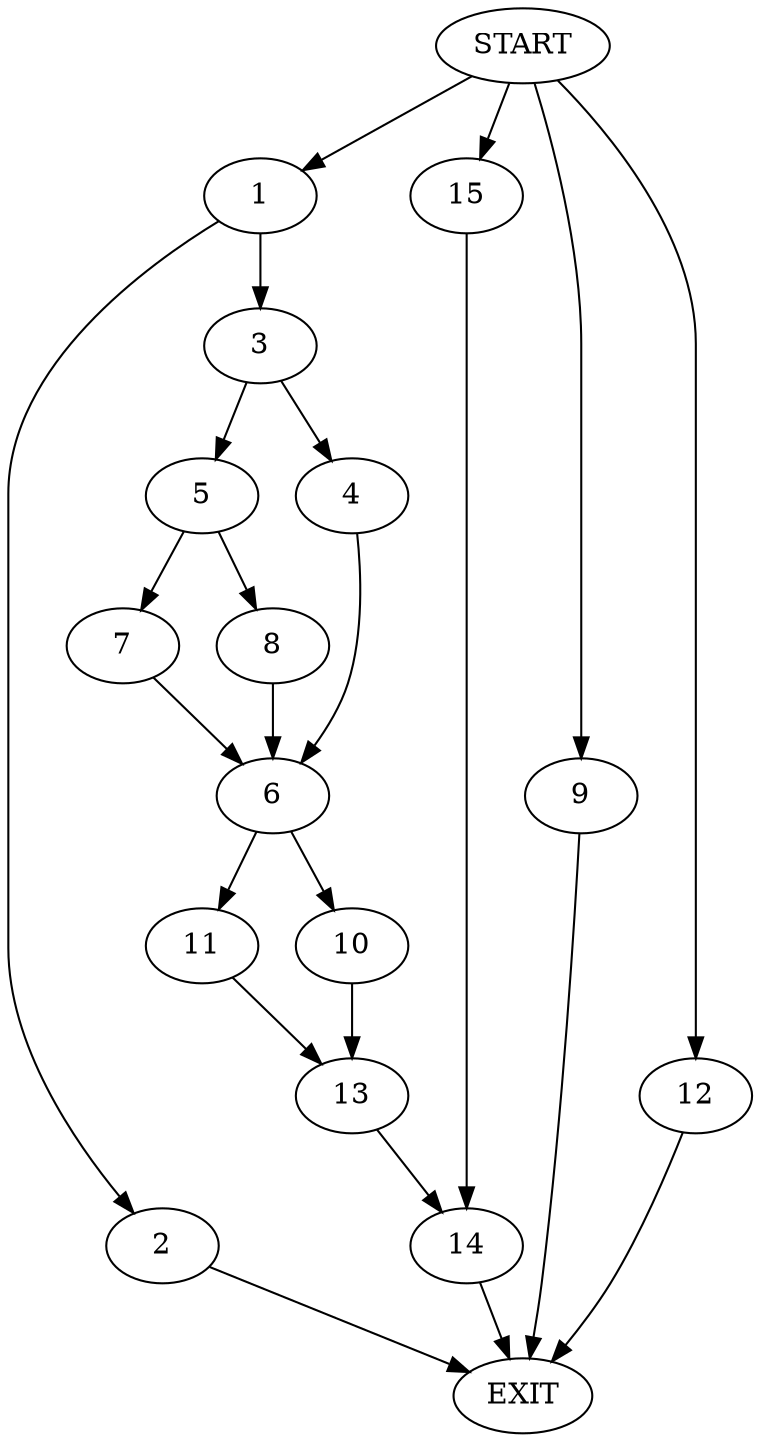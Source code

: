 digraph {
0 [label="START"]
16 [label="EXIT"]
0 -> 1
1 -> 2
1 -> 3
2 -> 16
3 -> 4
3 -> 5
4 -> 6
5 -> 7
5 -> 8
0 -> 9
9 -> 16
6 -> 10
6 -> 11
7 -> 6
8 -> 6
0 -> 12
12 -> 16
11 -> 13
10 -> 13
13 -> 14
14 -> 16
0 -> 15
15 -> 14
}
